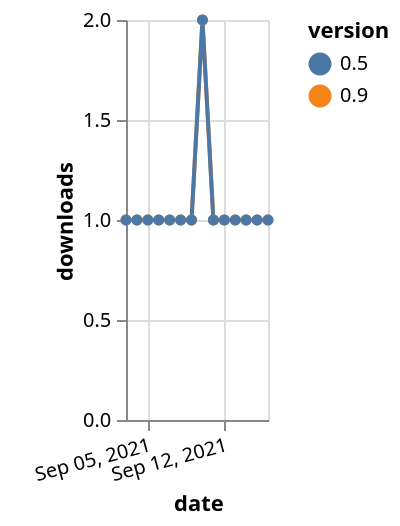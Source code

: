 {"$schema": "https://vega.github.io/schema/vega-lite/v5.json", "description": "A simple bar chart with embedded data.", "data": {"values": [{"date": "2021-09-03", "total": 134, "delta": 1, "version": "0.9"}, {"date": "2021-09-04", "total": 135, "delta": 1, "version": "0.9"}, {"date": "2021-09-05", "total": 136, "delta": 1, "version": "0.9"}, {"date": "2021-09-06", "total": 137, "delta": 1, "version": "0.9"}, {"date": "2021-09-07", "total": 138, "delta": 1, "version": "0.9"}, {"date": "2021-09-08", "total": 139, "delta": 1, "version": "0.9"}, {"date": "2021-09-09", "total": 140, "delta": 1, "version": "0.9"}, {"date": "2021-09-10", "total": 142, "delta": 2, "version": "0.9"}, {"date": "2021-09-11", "total": 143, "delta": 1, "version": "0.9"}, {"date": "2021-09-12", "total": 144, "delta": 1, "version": "0.9"}, {"date": "2021-09-13", "total": 145, "delta": 1, "version": "0.9"}, {"date": "2021-09-14", "total": 146, "delta": 1, "version": "0.9"}, {"date": "2021-09-15", "total": 147, "delta": 1, "version": "0.9"}, {"date": "2021-09-16", "total": 148, "delta": 1, "version": "0.9"}, {"date": "2021-09-03", "total": 128, "delta": 1, "version": "0.5"}, {"date": "2021-09-04", "total": 129, "delta": 1, "version": "0.5"}, {"date": "2021-09-05", "total": 130, "delta": 1, "version": "0.5"}, {"date": "2021-09-06", "total": 131, "delta": 1, "version": "0.5"}, {"date": "2021-09-07", "total": 132, "delta": 1, "version": "0.5"}, {"date": "2021-09-08", "total": 133, "delta": 1, "version": "0.5"}, {"date": "2021-09-09", "total": 134, "delta": 1, "version": "0.5"}, {"date": "2021-09-10", "total": 136, "delta": 2, "version": "0.5"}, {"date": "2021-09-11", "total": 137, "delta": 1, "version": "0.5"}, {"date": "2021-09-12", "total": 138, "delta": 1, "version": "0.5"}, {"date": "2021-09-13", "total": 139, "delta": 1, "version": "0.5"}, {"date": "2021-09-14", "total": 140, "delta": 1, "version": "0.5"}, {"date": "2021-09-15", "total": 141, "delta": 1, "version": "0.5"}, {"date": "2021-09-16", "total": 142, "delta": 1, "version": "0.5"}]}, "width": "container", "mark": {"type": "line", "point": {"filled": true}}, "encoding": {"x": {"field": "date", "type": "temporal", "timeUnit": "yearmonthdate", "title": "date", "axis": {"labelAngle": -15}}, "y": {"field": "delta", "type": "quantitative", "title": "downloads"}, "color": {"field": "version", "type": "nominal"}, "tooltip": {"field": "delta"}}}